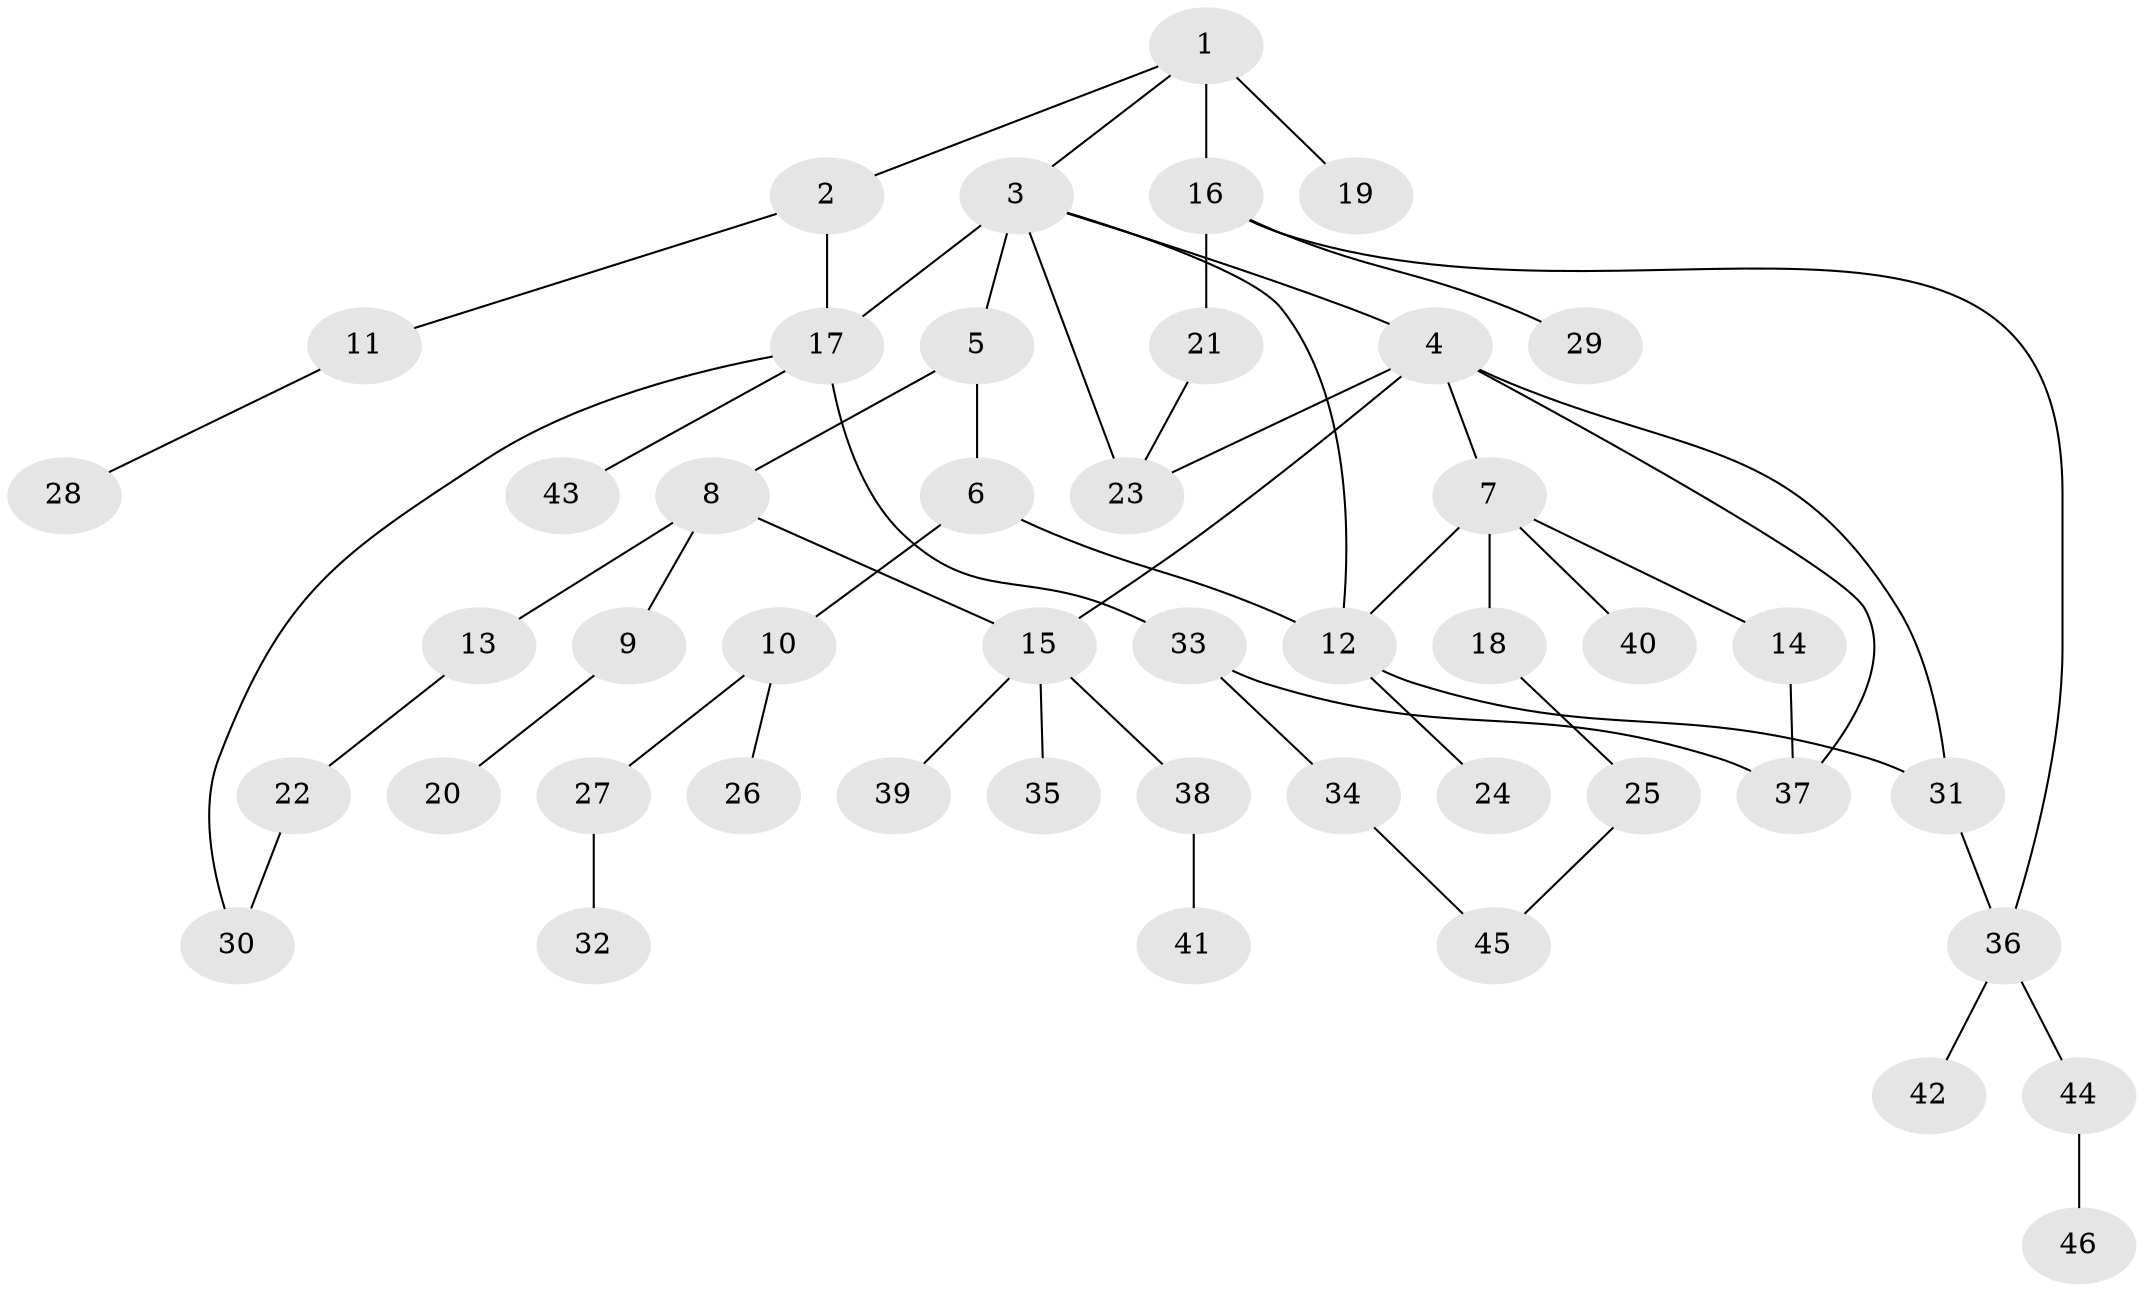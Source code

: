 // original degree distribution, {4: 0.07142857142857142, 3: 0.15178571428571427, 9: 0.008928571428571428, 8: 0.008928571428571428, 5: 0.044642857142857144, 2: 0.32142857142857145, 1: 0.38392857142857145, 6: 0.008928571428571428}
// Generated by graph-tools (version 1.1) at 2025/49/03/04/25 22:49:03]
// undirected, 46 vertices, 57 edges
graph export_dot {
  node [color=gray90,style=filled];
  1;
  2;
  3;
  4;
  5;
  6;
  7;
  8;
  9;
  10;
  11;
  12;
  13;
  14;
  15;
  16;
  17;
  18;
  19;
  20;
  21;
  22;
  23;
  24;
  25;
  26;
  27;
  28;
  29;
  30;
  31;
  32;
  33;
  34;
  35;
  36;
  37;
  38;
  39;
  40;
  41;
  42;
  43;
  44;
  45;
  46;
  1 -- 2 [weight=1.0];
  1 -- 3 [weight=1.0];
  1 -- 16 [weight=2.0];
  1 -- 19 [weight=1.0];
  2 -- 11 [weight=1.0];
  2 -- 17 [weight=1.0];
  3 -- 4 [weight=1.0];
  3 -- 5 [weight=1.0];
  3 -- 12 [weight=1.0];
  3 -- 17 [weight=3.0];
  3 -- 23 [weight=1.0];
  4 -- 7 [weight=1.0];
  4 -- 15 [weight=2.0];
  4 -- 23 [weight=1.0];
  4 -- 31 [weight=1.0];
  4 -- 37 [weight=1.0];
  5 -- 6 [weight=1.0];
  5 -- 8 [weight=1.0];
  6 -- 10 [weight=1.0];
  6 -- 12 [weight=1.0];
  7 -- 12 [weight=1.0];
  7 -- 14 [weight=1.0];
  7 -- 18 [weight=1.0];
  7 -- 40 [weight=1.0];
  8 -- 9 [weight=1.0];
  8 -- 13 [weight=2.0];
  8 -- 15 [weight=1.0];
  9 -- 20 [weight=1.0];
  10 -- 26 [weight=1.0];
  10 -- 27 [weight=1.0];
  11 -- 28 [weight=1.0];
  12 -- 24 [weight=1.0];
  12 -- 31 [weight=1.0];
  13 -- 22 [weight=1.0];
  14 -- 37 [weight=2.0];
  15 -- 35 [weight=1.0];
  15 -- 38 [weight=1.0];
  15 -- 39 [weight=1.0];
  16 -- 21 [weight=1.0];
  16 -- 29 [weight=1.0];
  16 -- 36 [weight=1.0];
  17 -- 30 [weight=1.0];
  17 -- 33 [weight=1.0];
  17 -- 43 [weight=1.0];
  18 -- 25 [weight=1.0];
  21 -- 23 [weight=1.0];
  22 -- 30 [weight=1.0];
  25 -- 45 [weight=1.0];
  27 -- 32 [weight=2.0];
  31 -- 36 [weight=1.0];
  33 -- 34 [weight=1.0];
  33 -- 37 [weight=1.0];
  34 -- 45 [weight=1.0];
  36 -- 42 [weight=1.0];
  36 -- 44 [weight=1.0];
  38 -- 41 [weight=1.0];
  44 -- 46 [weight=1.0];
}
